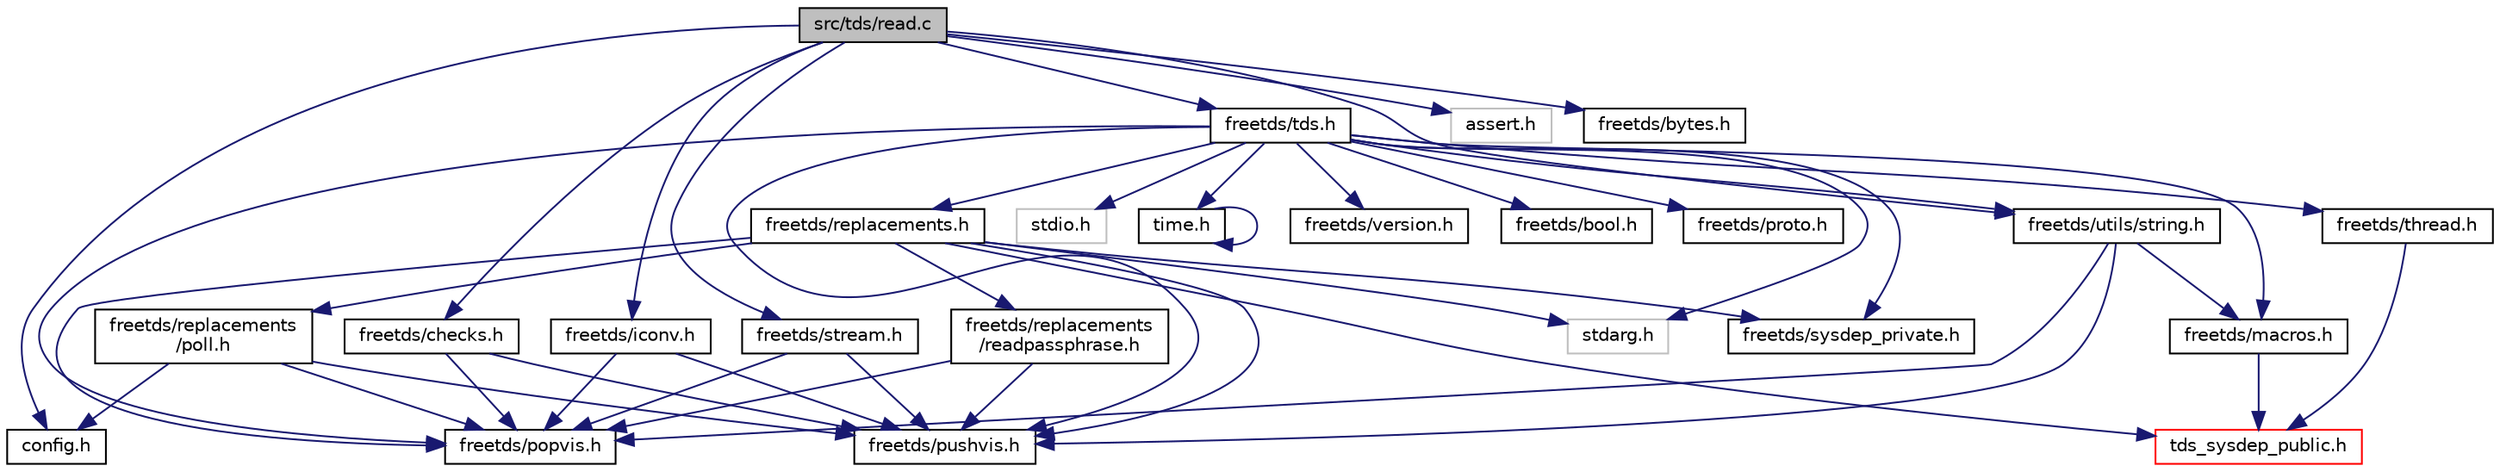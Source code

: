 digraph "src/tds/read.c"
{
 // LATEX_PDF_SIZE
  edge [fontname="Helvetica",fontsize="10",labelfontname="Helvetica",labelfontsize="10"];
  node [fontname="Helvetica",fontsize="10",shape=record];
  Node1 [label="src/tds/read.c",height=0.2,width=0.4,color="black", fillcolor="grey75", style="filled", fontcolor="black",tooltip="Grab data from TDS packets."];
  Node1 -> Node2 [color="midnightblue",fontsize="10",style="solid",fontname="Helvetica"];
  Node2 [label="config.h",height=0.2,width=0.4,color="black", fillcolor="white", style="filled",URL="$a00359_source.html",tooltip=" "];
  Node1 -> Node3 [color="midnightblue",fontsize="10",style="solid",fontname="Helvetica"];
  Node3 [label="assert.h",height=0.2,width=0.4,color="grey75", fillcolor="white", style="filled",tooltip=" "];
  Node1 -> Node4 [color="midnightblue",fontsize="10",style="solid",fontname="Helvetica"];
  Node4 [label="freetds/tds.h",height=0.2,width=0.4,color="black", fillcolor="white", style="filled",URL="$a00449.html",tooltip="Main include file for libtds."];
  Node4 -> Node5 [color="midnightblue",fontsize="10",style="solid",fontname="Helvetica"];
  Node5 [label="stdarg.h",height=0.2,width=0.4,color="grey75", fillcolor="white", style="filled",tooltip=" "];
  Node4 -> Node6 [color="midnightblue",fontsize="10",style="solid",fontname="Helvetica"];
  Node6 [label="stdio.h",height=0.2,width=0.4,color="grey75", fillcolor="white", style="filled",tooltip=" "];
  Node4 -> Node7 [color="midnightblue",fontsize="10",style="solid",fontname="Helvetica"];
  Node7 [label="time.h",height=0.2,width=0.4,color="black", fillcolor="white", style="filled",URL="$a00455_source.html",tooltip=" "];
  Node7 -> Node7 [color="midnightblue",fontsize="10",style="solid",fontname="Helvetica"];
  Node4 -> Node8 [color="midnightblue",fontsize="10",style="solid",fontname="Helvetica"];
  Node8 [label="freetds/version.h",height=0.2,width=0.4,color="black", fillcolor="white", style="filled",URL="$a00488_source.html",tooltip=" "];
  Node4 -> Node9 [color="midnightblue",fontsize="10",style="solid",fontname="Helvetica"];
  Node9 [label="freetds/sysdep_private.h",height=0.2,width=0.4,color="black", fillcolor="white", style="filled",URL="$a00446_source.html",tooltip=" "];
  Node4 -> Node10 [color="midnightblue",fontsize="10",style="solid",fontname="Helvetica"];
  Node10 [label="freetds/thread.h",height=0.2,width=0.4,color="black", fillcolor="white", style="filled",URL="$a00452_source.html",tooltip=" "];
  Node10 -> Node11 [color="midnightblue",fontsize="10",style="solid",fontname="Helvetica"];
  Node11 [label="tds_sysdep_public.h",height=0.2,width=0.4,color="red", fillcolor="white", style="filled",URL="$a00515_source.html",tooltip=" "];
  Node4 -> Node13 [color="midnightblue",fontsize="10",style="solid",fontname="Helvetica"];
  Node13 [label="freetds/bool.h",height=0.2,width=0.4,color="black", fillcolor="white", style="filled",URL="$a00383_source.html",tooltip=" "];
  Node4 -> Node14 [color="midnightblue",fontsize="10",style="solid",fontname="Helvetica"];
  Node14 [label="freetds/macros.h",height=0.2,width=0.4,color="black", fillcolor="white", style="filled",URL="$a00416_source.html",tooltip=" "];
  Node14 -> Node11 [color="midnightblue",fontsize="10",style="solid",fontname="Helvetica"];
  Node4 -> Node15 [color="midnightblue",fontsize="10",style="solid",fontname="Helvetica"];
  Node15 [label="freetds/utils/string.h",height=0.2,width=0.4,color="black", fillcolor="white", style="filled",URL="$a00482_source.html",tooltip=" "];
  Node15 -> Node14 [color="midnightblue",fontsize="10",style="solid",fontname="Helvetica"];
  Node15 -> Node16 [color="midnightblue",fontsize="10",style="solid",fontname="Helvetica"];
  Node16 [label="freetds/pushvis.h",height=0.2,width=0.4,color="black", fillcolor="white", style="filled",URL="$a00428_source.html",tooltip=" "];
  Node15 -> Node17 [color="midnightblue",fontsize="10",style="solid",fontname="Helvetica"];
  Node17 [label="freetds/popvis.h",height=0.2,width=0.4,color="black", fillcolor="white", style="filled",URL="$a00422_source.html",tooltip=" "];
  Node4 -> Node18 [color="midnightblue",fontsize="10",style="solid",fontname="Helvetica"];
  Node18 [label="freetds/replacements.h",height=0.2,width=0.4,color="black", fillcolor="white", style="filled",URL="$a00437_source.html",tooltip=" "];
  Node18 -> Node5 [color="midnightblue",fontsize="10",style="solid",fontname="Helvetica"];
  Node18 -> Node11 [color="midnightblue",fontsize="10",style="solid",fontname="Helvetica"];
  Node18 -> Node9 [color="midnightblue",fontsize="10",style="solid",fontname="Helvetica"];
  Node18 -> Node19 [color="midnightblue",fontsize="10",style="solid",fontname="Helvetica"];
  Node19 [label="freetds/replacements\l/readpassphrase.h",height=0.2,width=0.4,color="black", fillcolor="white", style="filled",URL="$a00434_source.html",tooltip=" "];
  Node19 -> Node16 [color="midnightblue",fontsize="10",style="solid",fontname="Helvetica"];
  Node19 -> Node17 [color="midnightblue",fontsize="10",style="solid",fontname="Helvetica"];
  Node18 -> Node20 [color="midnightblue",fontsize="10",style="solid",fontname="Helvetica"];
  Node20 [label="freetds/replacements\l/poll.h",height=0.2,width=0.4,color="black", fillcolor="white", style="filled",URL="$a00431.html",tooltip="Provide poll call where missing."];
  Node20 -> Node2 [color="midnightblue",fontsize="10",style="solid",fontname="Helvetica"];
  Node20 -> Node16 [color="midnightblue",fontsize="10",style="solid",fontname="Helvetica"];
  Node20 -> Node17 [color="midnightblue",fontsize="10",style="solid",fontname="Helvetica"];
  Node18 -> Node16 [color="midnightblue",fontsize="10",style="solid",fontname="Helvetica"];
  Node18 -> Node17 [color="midnightblue",fontsize="10",style="solid",fontname="Helvetica"];
  Node4 -> Node16 [color="midnightblue",fontsize="10",style="solid",fontname="Helvetica"];
  Node4 -> Node21 [color="midnightblue",fontsize="10",style="solid",fontname="Helvetica"];
  Node21 [label="freetds/proto.h",height=0.2,width=0.4,color="black", fillcolor="white", style="filled",URL="$a00425_source.html",tooltip=" "];
  Node4 -> Node17 [color="midnightblue",fontsize="10",style="solid",fontname="Helvetica"];
  Node1 -> Node22 [color="midnightblue",fontsize="10",style="solid",fontname="Helvetica"];
  Node22 [label="freetds/iconv.h",height=0.2,width=0.4,color="black", fillcolor="white", style="filled",URL="$a00413_source.html",tooltip=" "];
  Node22 -> Node16 [color="midnightblue",fontsize="10",style="solid",fontname="Helvetica"];
  Node22 -> Node17 [color="midnightblue",fontsize="10",style="solid",fontname="Helvetica"];
  Node1 -> Node23 [color="midnightblue",fontsize="10",style="solid",fontname="Helvetica"];
  Node23 [label="freetds/bytes.h",height=0.2,width=0.4,color="black", fillcolor="white", style="filled",URL="$a00386_source.html",tooltip=" "];
  Node1 -> Node24 [color="midnightblue",fontsize="10",style="solid",fontname="Helvetica"];
  Node24 [label="freetds/stream.h",height=0.2,width=0.4,color="black", fillcolor="white", style="filled",URL="$a00443_source.html",tooltip=" "];
  Node24 -> Node16 [color="midnightblue",fontsize="10",style="solid",fontname="Helvetica"];
  Node24 -> Node17 [color="midnightblue",fontsize="10",style="solid",fontname="Helvetica"];
  Node1 -> Node15 [color="midnightblue",fontsize="10",style="solid",fontname="Helvetica"];
  Node1 -> Node25 [color="midnightblue",fontsize="10",style="solid",fontname="Helvetica"];
  Node25 [label="freetds/checks.h",height=0.2,width=0.4,color="black", fillcolor="white", style="filled",URL="$a00395_source.html",tooltip=" "];
  Node25 -> Node16 [color="midnightblue",fontsize="10",style="solid",fontname="Helvetica"];
  Node25 -> Node17 [color="midnightblue",fontsize="10",style="solid",fontname="Helvetica"];
}
